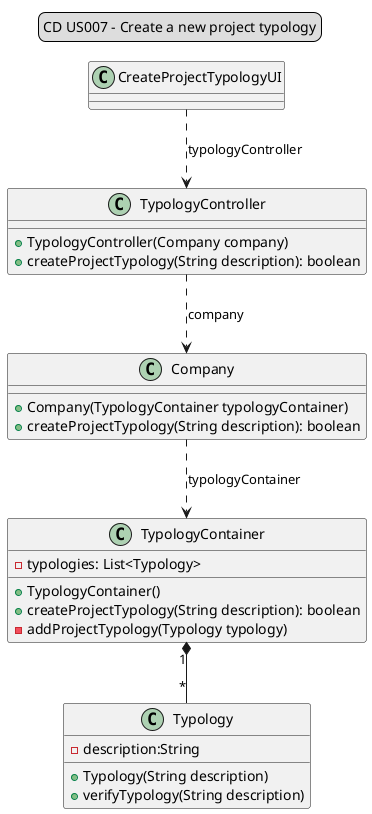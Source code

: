 @startuml
'https://plantuml.com/class-diagram

legend top
CD US007 - Create a new project typology
end legend

CreateProjectTypologyUI..>TypologyController: typologyController
TypologyController..>Company: company
Company..>TypologyContainer:typologyContainer
TypologyContainer "1"*--"*" Typology

class CreateProjectTypologyUI {}

class TypologyController{
+ TypologyController(Company company)
+ createProjectTypology(String description): boolean
}

class Company{
+ Company(TypologyContainer typologyContainer)
+ createProjectTypology(String description): boolean
}

class TypologyContainer{
- typologies: List<Typology>
+ TypologyContainer()
+ createProjectTypology(String description): boolean
- addProjectTypology(Typology typology)
}

class Typology{
- description:String
+ Typology(String description)
+ verifyTypology(String description)
}

@enduml